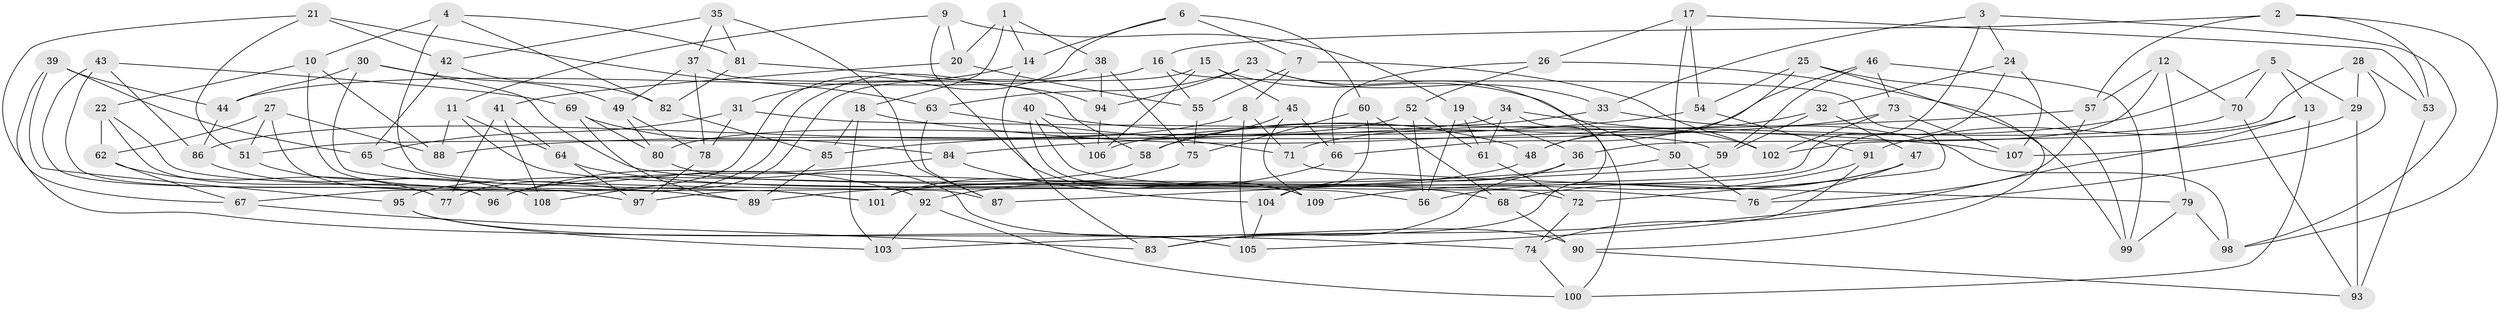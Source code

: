 // Generated by graph-tools (version 1.1) at 2025/11/02/27/25 16:11:51]
// undirected, 109 vertices, 218 edges
graph export_dot {
graph [start="1"]
  node [color=gray90,style=filled];
  1;
  2;
  3;
  4;
  5;
  6;
  7;
  8;
  9;
  10;
  11;
  12;
  13;
  14;
  15;
  16;
  17;
  18;
  19;
  20;
  21;
  22;
  23;
  24;
  25;
  26;
  27;
  28;
  29;
  30;
  31;
  32;
  33;
  34;
  35;
  36;
  37;
  38;
  39;
  40;
  41;
  42;
  43;
  44;
  45;
  46;
  47;
  48;
  49;
  50;
  51;
  52;
  53;
  54;
  55;
  56;
  57;
  58;
  59;
  60;
  61;
  62;
  63;
  64;
  65;
  66;
  67;
  68;
  69;
  70;
  71;
  72;
  73;
  74;
  75;
  76;
  77;
  78;
  79;
  80;
  81;
  82;
  83;
  84;
  85;
  86;
  87;
  88;
  89;
  90;
  91;
  92;
  93;
  94;
  95;
  96;
  97;
  98;
  99;
  100;
  101;
  102;
  103;
  104;
  105;
  106;
  107;
  108;
  109;
  1 -- 18;
  1 -- 14;
  1 -- 20;
  1 -- 38;
  2 -- 98;
  2 -- 53;
  2 -- 16;
  2 -- 57;
  3 -- 33;
  3 -- 98;
  3 -- 24;
  3 -- 97;
  4 -- 87;
  4 -- 10;
  4 -- 82;
  4 -- 81;
  5 -- 70;
  5 -- 29;
  5 -- 106;
  5 -- 13;
  6 -- 14;
  6 -- 67;
  6 -- 60;
  6 -- 7;
  7 -- 102;
  7 -- 55;
  7 -- 8;
  8 -- 71;
  8 -- 105;
  8 -- 86;
  9 -- 20;
  9 -- 11;
  9 -- 109;
  9 -- 19;
  10 -- 22;
  10 -- 88;
  10 -- 101;
  11 -- 88;
  11 -- 56;
  11 -- 64;
  12 -- 57;
  12 -- 79;
  12 -- 102;
  12 -- 70;
  13 -- 91;
  13 -- 74;
  13 -- 100;
  14 -- 31;
  14 -- 83;
  15 -- 45;
  15 -- 50;
  15 -- 106;
  15 -- 108;
  16 -- 72;
  16 -- 44;
  16 -- 55;
  17 -- 26;
  17 -- 53;
  17 -- 54;
  17 -- 50;
  18 -- 85;
  18 -- 107;
  18 -- 103;
  19 -- 56;
  19 -- 61;
  19 -- 36;
  20 -- 55;
  20 -- 41;
  21 -- 63;
  21 -- 42;
  21 -- 51;
  21 -- 67;
  22 -- 89;
  22 -- 96;
  22 -- 62;
  23 -- 83;
  23 -- 94;
  23 -- 63;
  23 -- 33;
  24 -- 107;
  24 -- 32;
  24 -- 101;
  25 -- 99;
  25 -- 54;
  25 -- 48;
  25 -- 90;
  26 -- 99;
  26 -- 66;
  26 -- 52;
  27 -- 51;
  27 -- 97;
  27 -- 88;
  27 -- 62;
  28 -- 29;
  28 -- 103;
  28 -- 36;
  28 -- 53;
  29 -- 93;
  29 -- 107;
  30 -- 101;
  30 -- 72;
  30 -- 49;
  30 -- 44;
  31 -- 78;
  31 -- 65;
  31 -- 59;
  32 -- 59;
  32 -- 48;
  32 -- 47;
  33 -- 58;
  33 -- 98;
  34 -- 61;
  34 -- 100;
  34 -- 102;
  34 -- 51;
  35 -- 42;
  35 -- 81;
  35 -- 87;
  35 -- 37;
  36 -- 104;
  36 -- 83;
  37 -- 58;
  37 -- 78;
  37 -- 49;
  38 -- 77;
  38 -- 94;
  38 -- 75;
  39 -- 65;
  39 -- 44;
  39 -- 95;
  39 -- 74;
  40 -- 109;
  40 -- 48;
  40 -- 106;
  40 -- 76;
  41 -- 77;
  41 -- 64;
  41 -- 108;
  42 -- 82;
  42 -- 65;
  43 -- 86;
  43 -- 77;
  43 -- 96;
  43 -- 69;
  44 -- 86;
  45 -- 66;
  45 -- 58;
  45 -- 109;
  46 -- 99;
  46 -- 73;
  46 -- 66;
  46 -- 59;
  47 -- 68;
  47 -- 76;
  47 -- 56;
  48 -- 96;
  49 -- 78;
  49 -- 80;
  50 -- 89;
  50 -- 76;
  51 -- 108;
  52 -- 80;
  52 -- 61;
  52 -- 56;
  53 -- 93;
  54 -- 91;
  54 -- 85;
  55 -- 75;
  57 -- 84;
  57 -- 76;
  58 -- 95;
  59 -- 87;
  60 -- 68;
  60 -- 75;
  60 -- 104;
  61 -- 72;
  62 -- 77;
  62 -- 67;
  63 -- 71;
  63 -- 87;
  64 -- 97;
  64 -- 68;
  65 -- 92;
  66 -- 92;
  67 -- 83;
  68 -- 90;
  69 -- 89;
  69 -- 80;
  69 -- 84;
  70 -- 93;
  70 -- 71;
  71 -- 79;
  72 -- 74;
  73 -- 107;
  73 -- 88;
  73 -- 102;
  74 -- 100;
  75 -- 101;
  78 -- 97;
  79 -- 99;
  79 -- 98;
  80 -- 90;
  81 -- 94;
  81 -- 82;
  82 -- 85;
  84 -- 96;
  84 -- 104;
  85 -- 89;
  86 -- 108;
  90 -- 93;
  91 -- 109;
  91 -- 105;
  92 -- 100;
  92 -- 103;
  94 -- 106;
  95 -- 105;
  95 -- 103;
  104 -- 105;
}
